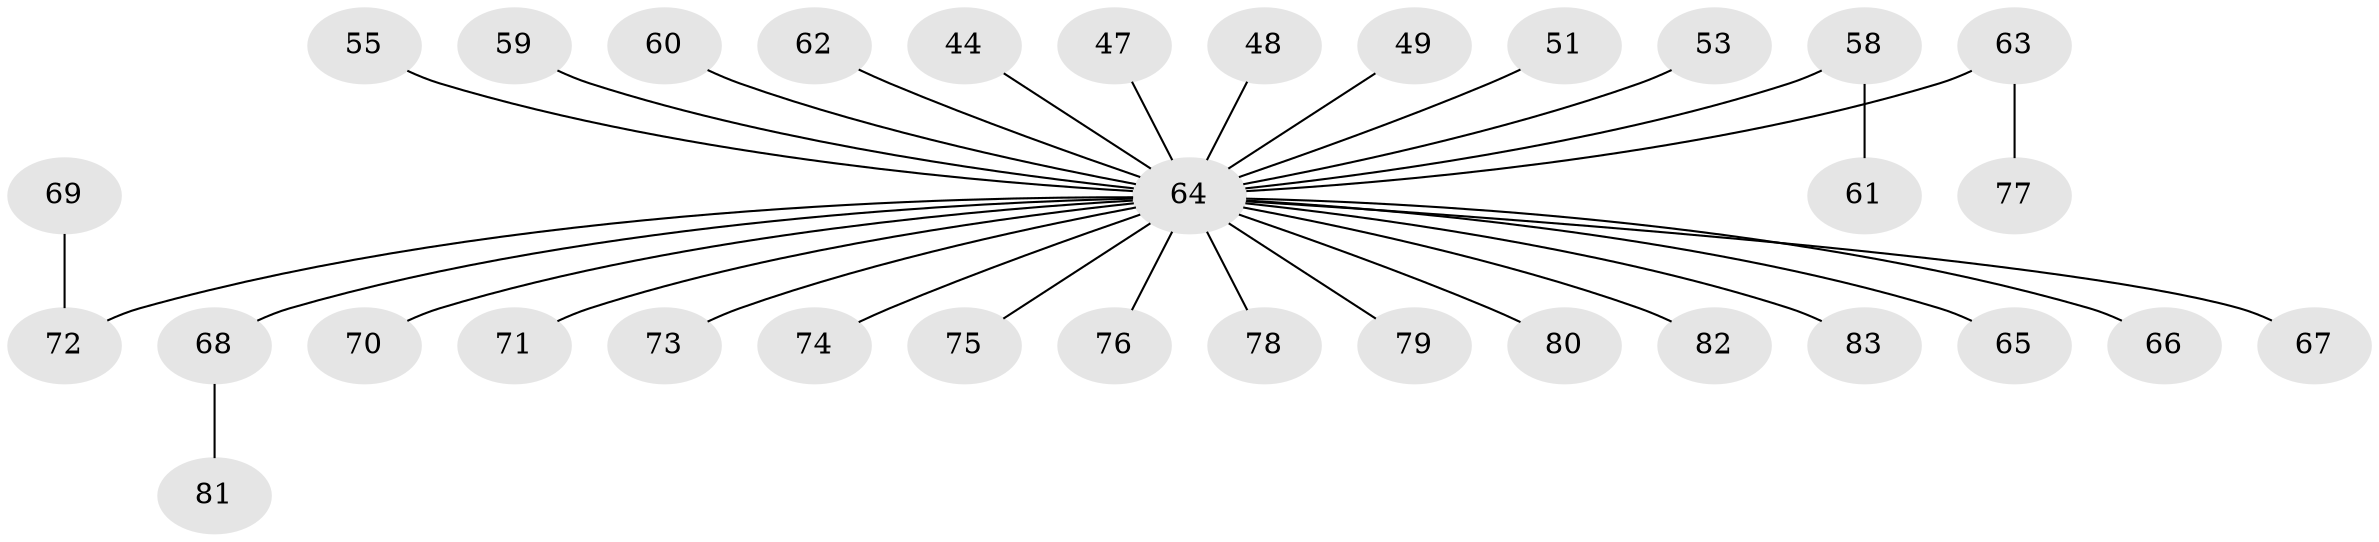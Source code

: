 // original degree distribution, {6: 0.04819277108433735, 7: 0.012048192771084338, 1: 0.5421686746987951, 4: 0.04819277108433735, 3: 0.1686746987951807, 2: 0.18072289156626506}
// Generated by graph-tools (version 1.1) at 2025/57/03/04/25 21:57:04]
// undirected, 33 vertices, 32 edges
graph export_dot {
graph [start="1"]
  node [color=gray90,style=filled];
  44;
  47;
  48;
  49;
  51;
  53;
  55;
  58 [super="+46"];
  59;
  60;
  61;
  62;
  63;
  64 [super="+3+5+9+11+13+4+18+8+50+19+27+28+6+30+12+20+21+22+25+31+32+33+29+34+35+39+36+37+40+56+52+54+41+57+42"];
  65;
  66;
  67;
  68;
  69;
  70;
  71;
  72 [super="+45"];
  73;
  74;
  75;
  76;
  77;
  78;
  79;
  80;
  81;
  82;
  83;
  44 -- 64;
  47 -- 64;
  48 -- 64;
  49 -- 64;
  51 -- 64;
  53 -- 64;
  55 -- 64;
  58 -- 64;
  58 -- 61;
  59 -- 64;
  60 -- 64;
  62 -- 64;
  63 -- 77;
  63 -- 64;
  64 -- 68;
  64 -- 67;
  64 -- 76;
  64 -- 78;
  64 -- 72;
  64 -- 75;
  64 -- 65;
  64 -- 82;
  64 -- 71;
  64 -- 79;
  64 -- 80;
  64 -- 70;
  64 -- 74;
  64 -- 66;
  64 -- 73;
  64 -- 83;
  68 -- 81;
  69 -- 72;
}
